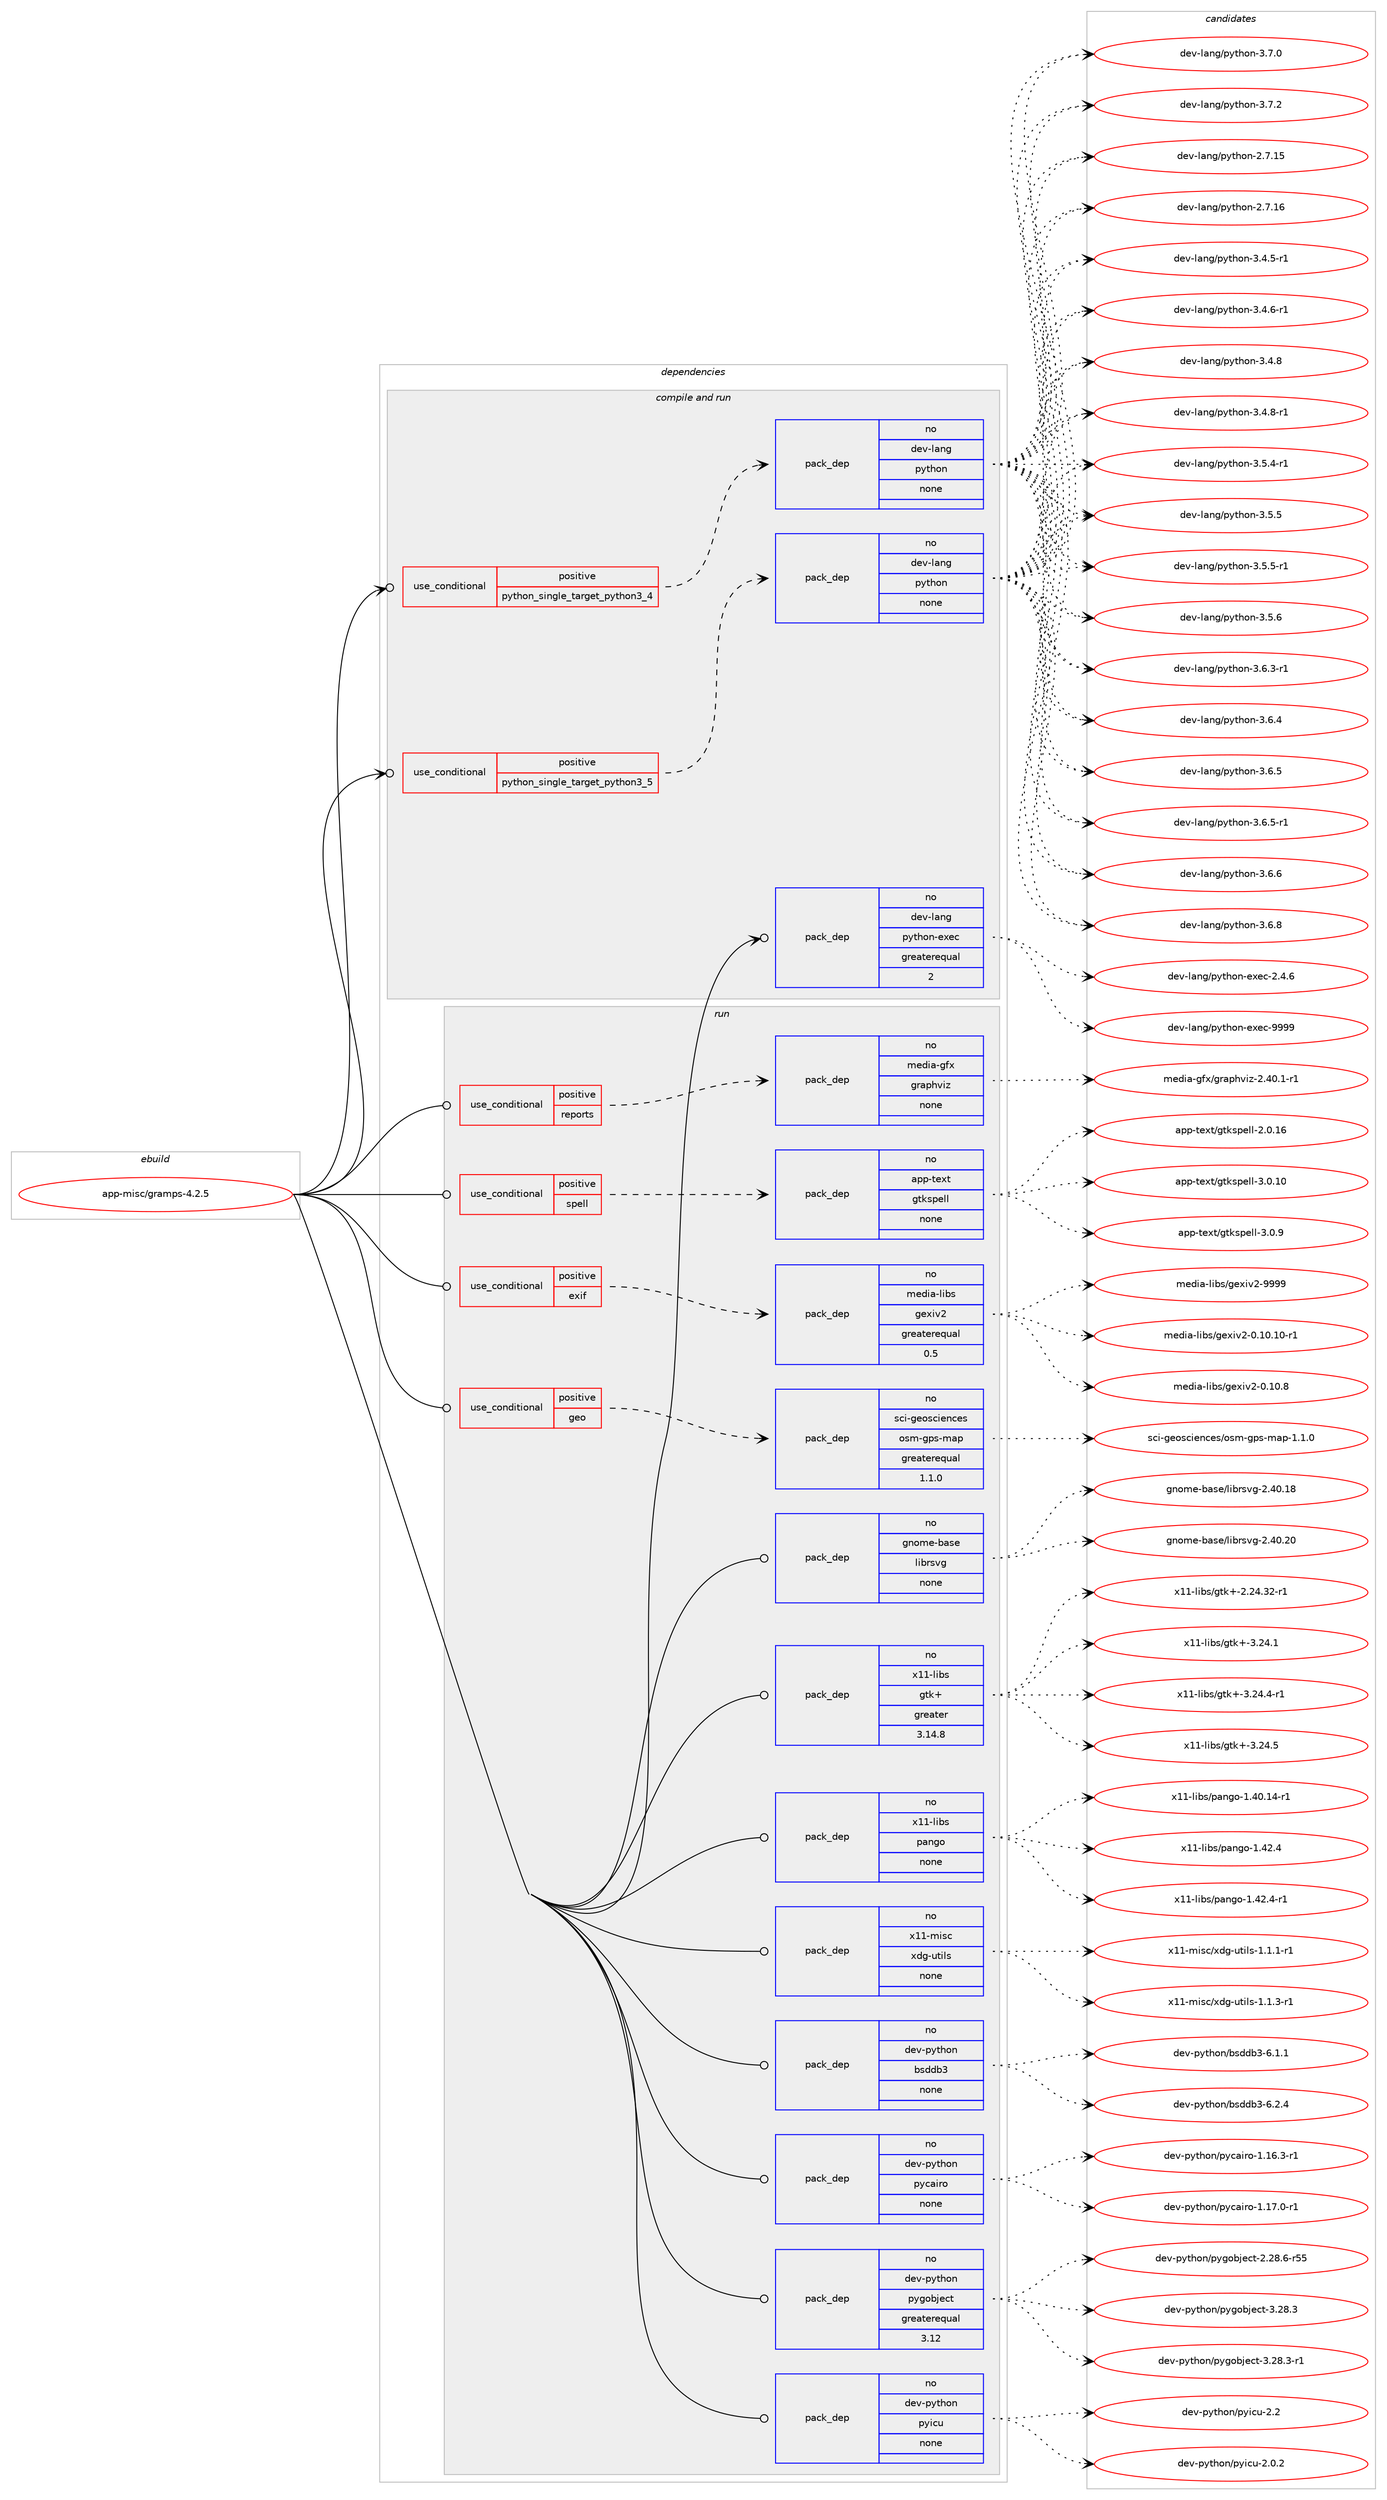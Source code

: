 digraph prolog {

# *************
# Graph options
# *************

newrank=true;
concentrate=true;
compound=true;
graph [rankdir=LR,fontname=Helvetica,fontsize=10,ranksep=1.5];#, ranksep=2.5, nodesep=0.2];
edge  [arrowhead=vee];
node  [fontname=Helvetica,fontsize=10];

# **********
# The ebuild
# **********

subgraph cluster_leftcol {
color=gray;
rank=same;
label=<<i>ebuild</i>>;
id [label="app-misc/gramps-4.2.5", color=red, width=4, href="../app-misc/gramps-4.2.5.svg"];
}

# ****************
# The dependencies
# ****************

subgraph cluster_midcol {
color=gray;
label=<<i>dependencies</i>>;
subgraph cluster_compile {
fillcolor="#eeeeee";
style=filled;
label=<<i>compile</i>>;
}
subgraph cluster_compileandrun {
fillcolor="#eeeeee";
style=filled;
label=<<i>compile and run</i>>;
subgraph cond353298 {
dependency1299038 [label=<<TABLE BORDER="0" CELLBORDER="1" CELLSPACING="0" CELLPADDING="4"><TR><TD ROWSPAN="3" CELLPADDING="10">use_conditional</TD></TR><TR><TD>positive</TD></TR><TR><TD>python_single_target_python3_4</TD></TR></TABLE>>, shape=none, color=red];
subgraph pack925524 {
dependency1299039 [label=<<TABLE BORDER="0" CELLBORDER="1" CELLSPACING="0" CELLPADDING="4" WIDTH="220"><TR><TD ROWSPAN="6" CELLPADDING="30">pack_dep</TD></TR><TR><TD WIDTH="110">no</TD></TR><TR><TD>dev-lang</TD></TR><TR><TD>python</TD></TR><TR><TD>none</TD></TR><TR><TD></TD></TR></TABLE>>, shape=none, color=blue];
}
dependency1299038:e -> dependency1299039:w [weight=20,style="dashed",arrowhead="vee"];
}
id:e -> dependency1299038:w [weight=20,style="solid",arrowhead="odotvee"];
subgraph cond353299 {
dependency1299040 [label=<<TABLE BORDER="0" CELLBORDER="1" CELLSPACING="0" CELLPADDING="4"><TR><TD ROWSPAN="3" CELLPADDING="10">use_conditional</TD></TR><TR><TD>positive</TD></TR><TR><TD>python_single_target_python3_5</TD></TR></TABLE>>, shape=none, color=red];
subgraph pack925525 {
dependency1299041 [label=<<TABLE BORDER="0" CELLBORDER="1" CELLSPACING="0" CELLPADDING="4" WIDTH="220"><TR><TD ROWSPAN="6" CELLPADDING="30">pack_dep</TD></TR><TR><TD WIDTH="110">no</TD></TR><TR><TD>dev-lang</TD></TR><TR><TD>python</TD></TR><TR><TD>none</TD></TR><TR><TD></TD></TR></TABLE>>, shape=none, color=blue];
}
dependency1299040:e -> dependency1299041:w [weight=20,style="dashed",arrowhead="vee"];
}
id:e -> dependency1299040:w [weight=20,style="solid",arrowhead="odotvee"];
subgraph pack925526 {
dependency1299042 [label=<<TABLE BORDER="0" CELLBORDER="1" CELLSPACING="0" CELLPADDING="4" WIDTH="220"><TR><TD ROWSPAN="6" CELLPADDING="30">pack_dep</TD></TR><TR><TD WIDTH="110">no</TD></TR><TR><TD>dev-lang</TD></TR><TR><TD>python-exec</TD></TR><TR><TD>greaterequal</TD></TR><TR><TD>2</TD></TR></TABLE>>, shape=none, color=blue];
}
id:e -> dependency1299042:w [weight=20,style="solid",arrowhead="odotvee"];
}
subgraph cluster_run {
fillcolor="#eeeeee";
style=filled;
label=<<i>run</i>>;
subgraph cond353300 {
dependency1299043 [label=<<TABLE BORDER="0" CELLBORDER="1" CELLSPACING="0" CELLPADDING="4"><TR><TD ROWSPAN="3" CELLPADDING="10">use_conditional</TD></TR><TR><TD>positive</TD></TR><TR><TD>exif</TD></TR></TABLE>>, shape=none, color=red];
subgraph pack925527 {
dependency1299044 [label=<<TABLE BORDER="0" CELLBORDER="1" CELLSPACING="0" CELLPADDING="4" WIDTH="220"><TR><TD ROWSPAN="6" CELLPADDING="30">pack_dep</TD></TR><TR><TD WIDTH="110">no</TD></TR><TR><TD>media-libs</TD></TR><TR><TD>gexiv2</TD></TR><TR><TD>greaterequal</TD></TR><TR><TD>0.5</TD></TR></TABLE>>, shape=none, color=blue];
}
dependency1299043:e -> dependency1299044:w [weight=20,style="dashed",arrowhead="vee"];
}
id:e -> dependency1299043:w [weight=20,style="solid",arrowhead="odot"];
subgraph cond353301 {
dependency1299045 [label=<<TABLE BORDER="0" CELLBORDER="1" CELLSPACING="0" CELLPADDING="4"><TR><TD ROWSPAN="3" CELLPADDING="10">use_conditional</TD></TR><TR><TD>positive</TD></TR><TR><TD>geo</TD></TR></TABLE>>, shape=none, color=red];
subgraph pack925528 {
dependency1299046 [label=<<TABLE BORDER="0" CELLBORDER="1" CELLSPACING="0" CELLPADDING="4" WIDTH="220"><TR><TD ROWSPAN="6" CELLPADDING="30">pack_dep</TD></TR><TR><TD WIDTH="110">no</TD></TR><TR><TD>sci-geosciences</TD></TR><TR><TD>osm-gps-map</TD></TR><TR><TD>greaterequal</TD></TR><TR><TD>1.1.0</TD></TR></TABLE>>, shape=none, color=blue];
}
dependency1299045:e -> dependency1299046:w [weight=20,style="dashed",arrowhead="vee"];
}
id:e -> dependency1299045:w [weight=20,style="solid",arrowhead="odot"];
subgraph cond353302 {
dependency1299047 [label=<<TABLE BORDER="0" CELLBORDER="1" CELLSPACING="0" CELLPADDING="4"><TR><TD ROWSPAN="3" CELLPADDING="10">use_conditional</TD></TR><TR><TD>positive</TD></TR><TR><TD>reports</TD></TR></TABLE>>, shape=none, color=red];
subgraph pack925529 {
dependency1299048 [label=<<TABLE BORDER="0" CELLBORDER="1" CELLSPACING="0" CELLPADDING="4" WIDTH="220"><TR><TD ROWSPAN="6" CELLPADDING="30">pack_dep</TD></TR><TR><TD WIDTH="110">no</TD></TR><TR><TD>media-gfx</TD></TR><TR><TD>graphviz</TD></TR><TR><TD>none</TD></TR><TR><TD></TD></TR></TABLE>>, shape=none, color=blue];
}
dependency1299047:e -> dependency1299048:w [weight=20,style="dashed",arrowhead="vee"];
}
id:e -> dependency1299047:w [weight=20,style="solid",arrowhead="odot"];
subgraph cond353303 {
dependency1299049 [label=<<TABLE BORDER="0" CELLBORDER="1" CELLSPACING="0" CELLPADDING="4"><TR><TD ROWSPAN="3" CELLPADDING="10">use_conditional</TD></TR><TR><TD>positive</TD></TR><TR><TD>spell</TD></TR></TABLE>>, shape=none, color=red];
subgraph pack925530 {
dependency1299050 [label=<<TABLE BORDER="0" CELLBORDER="1" CELLSPACING="0" CELLPADDING="4" WIDTH="220"><TR><TD ROWSPAN="6" CELLPADDING="30">pack_dep</TD></TR><TR><TD WIDTH="110">no</TD></TR><TR><TD>app-text</TD></TR><TR><TD>gtkspell</TD></TR><TR><TD>none</TD></TR><TR><TD></TD></TR></TABLE>>, shape=none, color=blue];
}
dependency1299049:e -> dependency1299050:w [weight=20,style="dashed",arrowhead="vee"];
}
id:e -> dependency1299049:w [weight=20,style="solid",arrowhead="odot"];
subgraph pack925531 {
dependency1299051 [label=<<TABLE BORDER="0" CELLBORDER="1" CELLSPACING="0" CELLPADDING="4" WIDTH="220"><TR><TD ROWSPAN="6" CELLPADDING="30">pack_dep</TD></TR><TR><TD WIDTH="110">no</TD></TR><TR><TD>dev-python</TD></TR><TR><TD>bsddb3</TD></TR><TR><TD>none</TD></TR><TR><TD></TD></TR></TABLE>>, shape=none, color=blue];
}
id:e -> dependency1299051:w [weight=20,style="solid",arrowhead="odot"];
subgraph pack925532 {
dependency1299052 [label=<<TABLE BORDER="0" CELLBORDER="1" CELLSPACING="0" CELLPADDING="4" WIDTH="220"><TR><TD ROWSPAN="6" CELLPADDING="30">pack_dep</TD></TR><TR><TD WIDTH="110">no</TD></TR><TR><TD>dev-python</TD></TR><TR><TD>pycairo</TD></TR><TR><TD>none</TD></TR><TR><TD></TD></TR></TABLE>>, shape=none, color=blue];
}
id:e -> dependency1299052:w [weight=20,style="solid",arrowhead="odot"];
subgraph pack925533 {
dependency1299053 [label=<<TABLE BORDER="0" CELLBORDER="1" CELLSPACING="0" CELLPADDING="4" WIDTH="220"><TR><TD ROWSPAN="6" CELLPADDING="30">pack_dep</TD></TR><TR><TD WIDTH="110">no</TD></TR><TR><TD>dev-python</TD></TR><TR><TD>pygobject</TD></TR><TR><TD>greaterequal</TD></TR><TR><TD>3.12</TD></TR></TABLE>>, shape=none, color=blue];
}
id:e -> dependency1299053:w [weight=20,style="solid",arrowhead="odot"];
subgraph pack925534 {
dependency1299054 [label=<<TABLE BORDER="0" CELLBORDER="1" CELLSPACING="0" CELLPADDING="4" WIDTH="220"><TR><TD ROWSPAN="6" CELLPADDING="30">pack_dep</TD></TR><TR><TD WIDTH="110">no</TD></TR><TR><TD>dev-python</TD></TR><TR><TD>pyicu</TD></TR><TR><TD>none</TD></TR><TR><TD></TD></TR></TABLE>>, shape=none, color=blue];
}
id:e -> dependency1299054:w [weight=20,style="solid",arrowhead="odot"];
subgraph pack925535 {
dependency1299055 [label=<<TABLE BORDER="0" CELLBORDER="1" CELLSPACING="0" CELLPADDING="4" WIDTH="220"><TR><TD ROWSPAN="6" CELLPADDING="30">pack_dep</TD></TR><TR><TD WIDTH="110">no</TD></TR><TR><TD>gnome-base</TD></TR><TR><TD>librsvg</TD></TR><TR><TD>none</TD></TR><TR><TD></TD></TR></TABLE>>, shape=none, color=blue];
}
id:e -> dependency1299055:w [weight=20,style="solid",arrowhead="odot"];
subgraph pack925536 {
dependency1299056 [label=<<TABLE BORDER="0" CELLBORDER="1" CELLSPACING="0" CELLPADDING="4" WIDTH="220"><TR><TD ROWSPAN="6" CELLPADDING="30">pack_dep</TD></TR><TR><TD WIDTH="110">no</TD></TR><TR><TD>x11-libs</TD></TR><TR><TD>gtk+</TD></TR><TR><TD>greater</TD></TR><TR><TD>3.14.8</TD></TR></TABLE>>, shape=none, color=blue];
}
id:e -> dependency1299056:w [weight=20,style="solid",arrowhead="odot"];
subgraph pack925537 {
dependency1299057 [label=<<TABLE BORDER="0" CELLBORDER="1" CELLSPACING="0" CELLPADDING="4" WIDTH="220"><TR><TD ROWSPAN="6" CELLPADDING="30">pack_dep</TD></TR><TR><TD WIDTH="110">no</TD></TR><TR><TD>x11-libs</TD></TR><TR><TD>pango</TD></TR><TR><TD>none</TD></TR><TR><TD></TD></TR></TABLE>>, shape=none, color=blue];
}
id:e -> dependency1299057:w [weight=20,style="solid",arrowhead="odot"];
subgraph pack925538 {
dependency1299058 [label=<<TABLE BORDER="0" CELLBORDER="1" CELLSPACING="0" CELLPADDING="4" WIDTH="220"><TR><TD ROWSPAN="6" CELLPADDING="30">pack_dep</TD></TR><TR><TD WIDTH="110">no</TD></TR><TR><TD>x11-misc</TD></TR><TR><TD>xdg-utils</TD></TR><TR><TD>none</TD></TR><TR><TD></TD></TR></TABLE>>, shape=none, color=blue];
}
id:e -> dependency1299058:w [weight=20,style="solid",arrowhead="odot"];
}
}

# **************
# The candidates
# **************

subgraph cluster_choices {
rank=same;
color=gray;
label=<<i>candidates</i>>;

subgraph choice925524 {
color=black;
nodesep=1;
choice10010111845108971101034711212111610411111045504655464953 [label="dev-lang/python-2.7.15", color=red, width=4,href="../dev-lang/python-2.7.15.svg"];
choice10010111845108971101034711212111610411111045504655464954 [label="dev-lang/python-2.7.16", color=red, width=4,href="../dev-lang/python-2.7.16.svg"];
choice1001011184510897110103471121211161041111104551465246534511449 [label="dev-lang/python-3.4.5-r1", color=red, width=4,href="../dev-lang/python-3.4.5-r1.svg"];
choice1001011184510897110103471121211161041111104551465246544511449 [label="dev-lang/python-3.4.6-r1", color=red, width=4,href="../dev-lang/python-3.4.6-r1.svg"];
choice100101118451089711010347112121116104111110455146524656 [label="dev-lang/python-3.4.8", color=red, width=4,href="../dev-lang/python-3.4.8.svg"];
choice1001011184510897110103471121211161041111104551465246564511449 [label="dev-lang/python-3.4.8-r1", color=red, width=4,href="../dev-lang/python-3.4.8-r1.svg"];
choice1001011184510897110103471121211161041111104551465346524511449 [label="dev-lang/python-3.5.4-r1", color=red, width=4,href="../dev-lang/python-3.5.4-r1.svg"];
choice100101118451089711010347112121116104111110455146534653 [label="dev-lang/python-3.5.5", color=red, width=4,href="../dev-lang/python-3.5.5.svg"];
choice1001011184510897110103471121211161041111104551465346534511449 [label="dev-lang/python-3.5.5-r1", color=red, width=4,href="../dev-lang/python-3.5.5-r1.svg"];
choice100101118451089711010347112121116104111110455146534654 [label="dev-lang/python-3.5.6", color=red, width=4,href="../dev-lang/python-3.5.6.svg"];
choice1001011184510897110103471121211161041111104551465446514511449 [label="dev-lang/python-3.6.3-r1", color=red, width=4,href="../dev-lang/python-3.6.3-r1.svg"];
choice100101118451089711010347112121116104111110455146544652 [label="dev-lang/python-3.6.4", color=red, width=4,href="../dev-lang/python-3.6.4.svg"];
choice100101118451089711010347112121116104111110455146544653 [label="dev-lang/python-3.6.5", color=red, width=4,href="../dev-lang/python-3.6.5.svg"];
choice1001011184510897110103471121211161041111104551465446534511449 [label="dev-lang/python-3.6.5-r1", color=red, width=4,href="../dev-lang/python-3.6.5-r1.svg"];
choice100101118451089711010347112121116104111110455146544654 [label="dev-lang/python-3.6.6", color=red, width=4,href="../dev-lang/python-3.6.6.svg"];
choice100101118451089711010347112121116104111110455146544656 [label="dev-lang/python-3.6.8", color=red, width=4,href="../dev-lang/python-3.6.8.svg"];
choice100101118451089711010347112121116104111110455146554648 [label="dev-lang/python-3.7.0", color=red, width=4,href="../dev-lang/python-3.7.0.svg"];
choice100101118451089711010347112121116104111110455146554650 [label="dev-lang/python-3.7.2", color=red, width=4,href="../dev-lang/python-3.7.2.svg"];
dependency1299039:e -> choice10010111845108971101034711212111610411111045504655464953:w [style=dotted,weight="100"];
dependency1299039:e -> choice10010111845108971101034711212111610411111045504655464954:w [style=dotted,weight="100"];
dependency1299039:e -> choice1001011184510897110103471121211161041111104551465246534511449:w [style=dotted,weight="100"];
dependency1299039:e -> choice1001011184510897110103471121211161041111104551465246544511449:w [style=dotted,weight="100"];
dependency1299039:e -> choice100101118451089711010347112121116104111110455146524656:w [style=dotted,weight="100"];
dependency1299039:e -> choice1001011184510897110103471121211161041111104551465246564511449:w [style=dotted,weight="100"];
dependency1299039:e -> choice1001011184510897110103471121211161041111104551465346524511449:w [style=dotted,weight="100"];
dependency1299039:e -> choice100101118451089711010347112121116104111110455146534653:w [style=dotted,weight="100"];
dependency1299039:e -> choice1001011184510897110103471121211161041111104551465346534511449:w [style=dotted,weight="100"];
dependency1299039:e -> choice100101118451089711010347112121116104111110455146534654:w [style=dotted,weight="100"];
dependency1299039:e -> choice1001011184510897110103471121211161041111104551465446514511449:w [style=dotted,weight="100"];
dependency1299039:e -> choice100101118451089711010347112121116104111110455146544652:w [style=dotted,weight="100"];
dependency1299039:e -> choice100101118451089711010347112121116104111110455146544653:w [style=dotted,weight="100"];
dependency1299039:e -> choice1001011184510897110103471121211161041111104551465446534511449:w [style=dotted,weight="100"];
dependency1299039:e -> choice100101118451089711010347112121116104111110455146544654:w [style=dotted,weight="100"];
dependency1299039:e -> choice100101118451089711010347112121116104111110455146544656:w [style=dotted,weight="100"];
dependency1299039:e -> choice100101118451089711010347112121116104111110455146554648:w [style=dotted,weight="100"];
dependency1299039:e -> choice100101118451089711010347112121116104111110455146554650:w [style=dotted,weight="100"];
}
subgraph choice925525 {
color=black;
nodesep=1;
choice10010111845108971101034711212111610411111045504655464953 [label="dev-lang/python-2.7.15", color=red, width=4,href="../dev-lang/python-2.7.15.svg"];
choice10010111845108971101034711212111610411111045504655464954 [label="dev-lang/python-2.7.16", color=red, width=4,href="../dev-lang/python-2.7.16.svg"];
choice1001011184510897110103471121211161041111104551465246534511449 [label="dev-lang/python-3.4.5-r1", color=red, width=4,href="../dev-lang/python-3.4.5-r1.svg"];
choice1001011184510897110103471121211161041111104551465246544511449 [label="dev-lang/python-3.4.6-r1", color=red, width=4,href="../dev-lang/python-3.4.6-r1.svg"];
choice100101118451089711010347112121116104111110455146524656 [label="dev-lang/python-3.4.8", color=red, width=4,href="../dev-lang/python-3.4.8.svg"];
choice1001011184510897110103471121211161041111104551465246564511449 [label="dev-lang/python-3.4.8-r1", color=red, width=4,href="../dev-lang/python-3.4.8-r1.svg"];
choice1001011184510897110103471121211161041111104551465346524511449 [label="dev-lang/python-3.5.4-r1", color=red, width=4,href="../dev-lang/python-3.5.4-r1.svg"];
choice100101118451089711010347112121116104111110455146534653 [label="dev-lang/python-3.5.5", color=red, width=4,href="../dev-lang/python-3.5.5.svg"];
choice1001011184510897110103471121211161041111104551465346534511449 [label="dev-lang/python-3.5.5-r1", color=red, width=4,href="../dev-lang/python-3.5.5-r1.svg"];
choice100101118451089711010347112121116104111110455146534654 [label="dev-lang/python-3.5.6", color=red, width=4,href="../dev-lang/python-3.5.6.svg"];
choice1001011184510897110103471121211161041111104551465446514511449 [label="dev-lang/python-3.6.3-r1", color=red, width=4,href="../dev-lang/python-3.6.3-r1.svg"];
choice100101118451089711010347112121116104111110455146544652 [label="dev-lang/python-3.6.4", color=red, width=4,href="../dev-lang/python-3.6.4.svg"];
choice100101118451089711010347112121116104111110455146544653 [label="dev-lang/python-3.6.5", color=red, width=4,href="../dev-lang/python-3.6.5.svg"];
choice1001011184510897110103471121211161041111104551465446534511449 [label="dev-lang/python-3.6.5-r1", color=red, width=4,href="../dev-lang/python-3.6.5-r1.svg"];
choice100101118451089711010347112121116104111110455146544654 [label="dev-lang/python-3.6.6", color=red, width=4,href="../dev-lang/python-3.6.6.svg"];
choice100101118451089711010347112121116104111110455146544656 [label="dev-lang/python-3.6.8", color=red, width=4,href="../dev-lang/python-3.6.8.svg"];
choice100101118451089711010347112121116104111110455146554648 [label="dev-lang/python-3.7.0", color=red, width=4,href="../dev-lang/python-3.7.0.svg"];
choice100101118451089711010347112121116104111110455146554650 [label="dev-lang/python-3.7.2", color=red, width=4,href="../dev-lang/python-3.7.2.svg"];
dependency1299041:e -> choice10010111845108971101034711212111610411111045504655464953:w [style=dotted,weight="100"];
dependency1299041:e -> choice10010111845108971101034711212111610411111045504655464954:w [style=dotted,weight="100"];
dependency1299041:e -> choice1001011184510897110103471121211161041111104551465246534511449:w [style=dotted,weight="100"];
dependency1299041:e -> choice1001011184510897110103471121211161041111104551465246544511449:w [style=dotted,weight="100"];
dependency1299041:e -> choice100101118451089711010347112121116104111110455146524656:w [style=dotted,weight="100"];
dependency1299041:e -> choice1001011184510897110103471121211161041111104551465246564511449:w [style=dotted,weight="100"];
dependency1299041:e -> choice1001011184510897110103471121211161041111104551465346524511449:w [style=dotted,weight="100"];
dependency1299041:e -> choice100101118451089711010347112121116104111110455146534653:w [style=dotted,weight="100"];
dependency1299041:e -> choice1001011184510897110103471121211161041111104551465346534511449:w [style=dotted,weight="100"];
dependency1299041:e -> choice100101118451089711010347112121116104111110455146534654:w [style=dotted,weight="100"];
dependency1299041:e -> choice1001011184510897110103471121211161041111104551465446514511449:w [style=dotted,weight="100"];
dependency1299041:e -> choice100101118451089711010347112121116104111110455146544652:w [style=dotted,weight="100"];
dependency1299041:e -> choice100101118451089711010347112121116104111110455146544653:w [style=dotted,weight="100"];
dependency1299041:e -> choice1001011184510897110103471121211161041111104551465446534511449:w [style=dotted,weight="100"];
dependency1299041:e -> choice100101118451089711010347112121116104111110455146544654:w [style=dotted,weight="100"];
dependency1299041:e -> choice100101118451089711010347112121116104111110455146544656:w [style=dotted,weight="100"];
dependency1299041:e -> choice100101118451089711010347112121116104111110455146554648:w [style=dotted,weight="100"];
dependency1299041:e -> choice100101118451089711010347112121116104111110455146554650:w [style=dotted,weight="100"];
}
subgraph choice925526 {
color=black;
nodesep=1;
choice1001011184510897110103471121211161041111104510112010199455046524654 [label="dev-lang/python-exec-2.4.6", color=red, width=4,href="../dev-lang/python-exec-2.4.6.svg"];
choice10010111845108971101034711212111610411111045101120101994557575757 [label="dev-lang/python-exec-9999", color=red, width=4,href="../dev-lang/python-exec-9999.svg"];
dependency1299042:e -> choice1001011184510897110103471121211161041111104510112010199455046524654:w [style=dotted,weight="100"];
dependency1299042:e -> choice10010111845108971101034711212111610411111045101120101994557575757:w [style=dotted,weight="100"];
}
subgraph choice925527 {
color=black;
nodesep=1;
choice109101100105974510810598115471031011201051185045484649484649484511449 [label="media-libs/gexiv2-0.10.10-r1", color=red, width=4,href="../media-libs/gexiv2-0.10.10-r1.svg"];
choice109101100105974510810598115471031011201051185045484649484656 [label="media-libs/gexiv2-0.10.8", color=red, width=4,href="../media-libs/gexiv2-0.10.8.svg"];
choice10910110010597451081059811547103101120105118504557575757 [label="media-libs/gexiv2-9999", color=red, width=4,href="../media-libs/gexiv2-9999.svg"];
dependency1299044:e -> choice109101100105974510810598115471031011201051185045484649484649484511449:w [style=dotted,weight="100"];
dependency1299044:e -> choice109101100105974510810598115471031011201051185045484649484656:w [style=dotted,weight="100"];
dependency1299044:e -> choice10910110010597451081059811547103101120105118504557575757:w [style=dotted,weight="100"];
}
subgraph choice925528 {
color=black;
nodesep=1;
choice1159910545103101111115991051011109910111547111115109451031121154510997112454946494648 [label="sci-geosciences/osm-gps-map-1.1.0", color=red, width=4,href="../sci-geosciences/osm-gps-map-1.1.0.svg"];
dependency1299046:e -> choice1159910545103101111115991051011109910111547111115109451031121154510997112454946494648:w [style=dotted,weight="100"];
}
subgraph choice925529 {
color=black;
nodesep=1;
choice10910110010597451031021204710311497112104118105122455046524846494511449 [label="media-gfx/graphviz-2.40.1-r1", color=red, width=4,href="../media-gfx/graphviz-2.40.1-r1.svg"];
dependency1299048:e -> choice10910110010597451031021204710311497112104118105122455046524846494511449:w [style=dotted,weight="100"];
}
subgraph choice925530 {
color=black;
nodesep=1;
choice97112112451161011201164710311610711511210110810845504648464954 [label="app-text/gtkspell-2.0.16", color=red, width=4,href="../app-text/gtkspell-2.0.16.svg"];
choice97112112451161011201164710311610711511210110810845514648464948 [label="app-text/gtkspell-3.0.10", color=red, width=4,href="../app-text/gtkspell-3.0.10.svg"];
choice971121124511610112011647103116107115112101108108455146484657 [label="app-text/gtkspell-3.0.9", color=red, width=4,href="../app-text/gtkspell-3.0.9.svg"];
dependency1299050:e -> choice97112112451161011201164710311610711511210110810845504648464954:w [style=dotted,weight="100"];
dependency1299050:e -> choice97112112451161011201164710311610711511210110810845514648464948:w [style=dotted,weight="100"];
dependency1299050:e -> choice971121124511610112011647103116107115112101108108455146484657:w [style=dotted,weight="100"];
}
subgraph choice925531 {
color=black;
nodesep=1;
choice1001011184511212111610411111047981151001009851455446494649 [label="dev-python/bsddb3-6.1.1", color=red, width=4,href="../dev-python/bsddb3-6.1.1.svg"];
choice1001011184511212111610411111047981151001009851455446504652 [label="dev-python/bsddb3-6.2.4", color=red, width=4,href="../dev-python/bsddb3-6.2.4.svg"];
dependency1299051:e -> choice1001011184511212111610411111047981151001009851455446494649:w [style=dotted,weight="100"];
dependency1299051:e -> choice1001011184511212111610411111047981151001009851455446504652:w [style=dotted,weight="100"];
}
subgraph choice925532 {
color=black;
nodesep=1;
choice10010111845112121116104111110471121219997105114111454946495446514511449 [label="dev-python/pycairo-1.16.3-r1", color=red, width=4,href="../dev-python/pycairo-1.16.3-r1.svg"];
choice10010111845112121116104111110471121219997105114111454946495546484511449 [label="dev-python/pycairo-1.17.0-r1", color=red, width=4,href="../dev-python/pycairo-1.17.0-r1.svg"];
dependency1299052:e -> choice10010111845112121116104111110471121219997105114111454946495446514511449:w [style=dotted,weight="100"];
dependency1299052:e -> choice10010111845112121116104111110471121219997105114111454946495546484511449:w [style=dotted,weight="100"];
}
subgraph choice925533 {
color=black;
nodesep=1;
choice1001011184511212111610411111047112121103111981061019911645504650564654451145353 [label="dev-python/pygobject-2.28.6-r55", color=red, width=4,href="../dev-python/pygobject-2.28.6-r55.svg"];
choice1001011184511212111610411111047112121103111981061019911645514650564651 [label="dev-python/pygobject-3.28.3", color=red, width=4,href="../dev-python/pygobject-3.28.3.svg"];
choice10010111845112121116104111110471121211031119810610199116455146505646514511449 [label="dev-python/pygobject-3.28.3-r1", color=red, width=4,href="../dev-python/pygobject-3.28.3-r1.svg"];
dependency1299053:e -> choice1001011184511212111610411111047112121103111981061019911645504650564654451145353:w [style=dotted,weight="100"];
dependency1299053:e -> choice1001011184511212111610411111047112121103111981061019911645514650564651:w [style=dotted,weight="100"];
dependency1299053:e -> choice10010111845112121116104111110471121211031119810610199116455146505646514511449:w [style=dotted,weight="100"];
}
subgraph choice925534 {
color=black;
nodesep=1;
choice100101118451121211161041111104711212110599117455046484650 [label="dev-python/pyicu-2.0.2", color=red, width=4,href="../dev-python/pyicu-2.0.2.svg"];
choice10010111845112121116104111110471121211059911745504650 [label="dev-python/pyicu-2.2", color=red, width=4,href="../dev-python/pyicu-2.2.svg"];
dependency1299054:e -> choice100101118451121211161041111104711212110599117455046484650:w [style=dotted,weight="100"];
dependency1299054:e -> choice10010111845112121116104111110471121211059911745504650:w [style=dotted,weight="100"];
}
subgraph choice925535 {
color=black;
nodesep=1;
choice10311011110910145989711510147108105981141151181034550465248464956 [label="gnome-base/librsvg-2.40.18", color=red, width=4,href="../gnome-base/librsvg-2.40.18.svg"];
choice10311011110910145989711510147108105981141151181034550465248465048 [label="gnome-base/librsvg-2.40.20", color=red, width=4,href="../gnome-base/librsvg-2.40.20.svg"];
dependency1299055:e -> choice10311011110910145989711510147108105981141151181034550465248464956:w [style=dotted,weight="100"];
dependency1299055:e -> choice10311011110910145989711510147108105981141151181034550465248465048:w [style=dotted,weight="100"];
}
subgraph choice925536 {
color=black;
nodesep=1;
choice12049494510810598115471031161074345504650524651504511449 [label="x11-libs/gtk+-2.24.32-r1", color=red, width=4,href="../x11-libs/gtk+-2.24.32-r1.svg"];
choice12049494510810598115471031161074345514650524649 [label="x11-libs/gtk+-3.24.1", color=red, width=4,href="../x11-libs/gtk+-3.24.1.svg"];
choice120494945108105981154710311610743455146505246524511449 [label="x11-libs/gtk+-3.24.4-r1", color=red, width=4,href="../x11-libs/gtk+-3.24.4-r1.svg"];
choice12049494510810598115471031161074345514650524653 [label="x11-libs/gtk+-3.24.5", color=red, width=4,href="../x11-libs/gtk+-3.24.5.svg"];
dependency1299056:e -> choice12049494510810598115471031161074345504650524651504511449:w [style=dotted,weight="100"];
dependency1299056:e -> choice12049494510810598115471031161074345514650524649:w [style=dotted,weight="100"];
dependency1299056:e -> choice120494945108105981154710311610743455146505246524511449:w [style=dotted,weight="100"];
dependency1299056:e -> choice12049494510810598115471031161074345514650524653:w [style=dotted,weight="100"];
}
subgraph choice925537 {
color=black;
nodesep=1;
choice12049494510810598115471129711010311145494652484649524511449 [label="x11-libs/pango-1.40.14-r1", color=red, width=4,href="../x11-libs/pango-1.40.14-r1.svg"];
choice12049494510810598115471129711010311145494652504652 [label="x11-libs/pango-1.42.4", color=red, width=4,href="../x11-libs/pango-1.42.4.svg"];
choice120494945108105981154711297110103111454946525046524511449 [label="x11-libs/pango-1.42.4-r1", color=red, width=4,href="../x11-libs/pango-1.42.4-r1.svg"];
dependency1299057:e -> choice12049494510810598115471129711010311145494652484649524511449:w [style=dotted,weight="100"];
dependency1299057:e -> choice12049494510810598115471129711010311145494652504652:w [style=dotted,weight="100"];
dependency1299057:e -> choice120494945108105981154711297110103111454946525046524511449:w [style=dotted,weight="100"];
}
subgraph choice925538 {
color=black;
nodesep=1;
choice1204949451091051159947120100103451171161051081154549464946494511449 [label="x11-misc/xdg-utils-1.1.1-r1", color=red, width=4,href="../x11-misc/xdg-utils-1.1.1-r1.svg"];
choice1204949451091051159947120100103451171161051081154549464946514511449 [label="x11-misc/xdg-utils-1.1.3-r1", color=red, width=4,href="../x11-misc/xdg-utils-1.1.3-r1.svg"];
dependency1299058:e -> choice1204949451091051159947120100103451171161051081154549464946494511449:w [style=dotted,weight="100"];
dependency1299058:e -> choice1204949451091051159947120100103451171161051081154549464946514511449:w [style=dotted,weight="100"];
}
}

}
